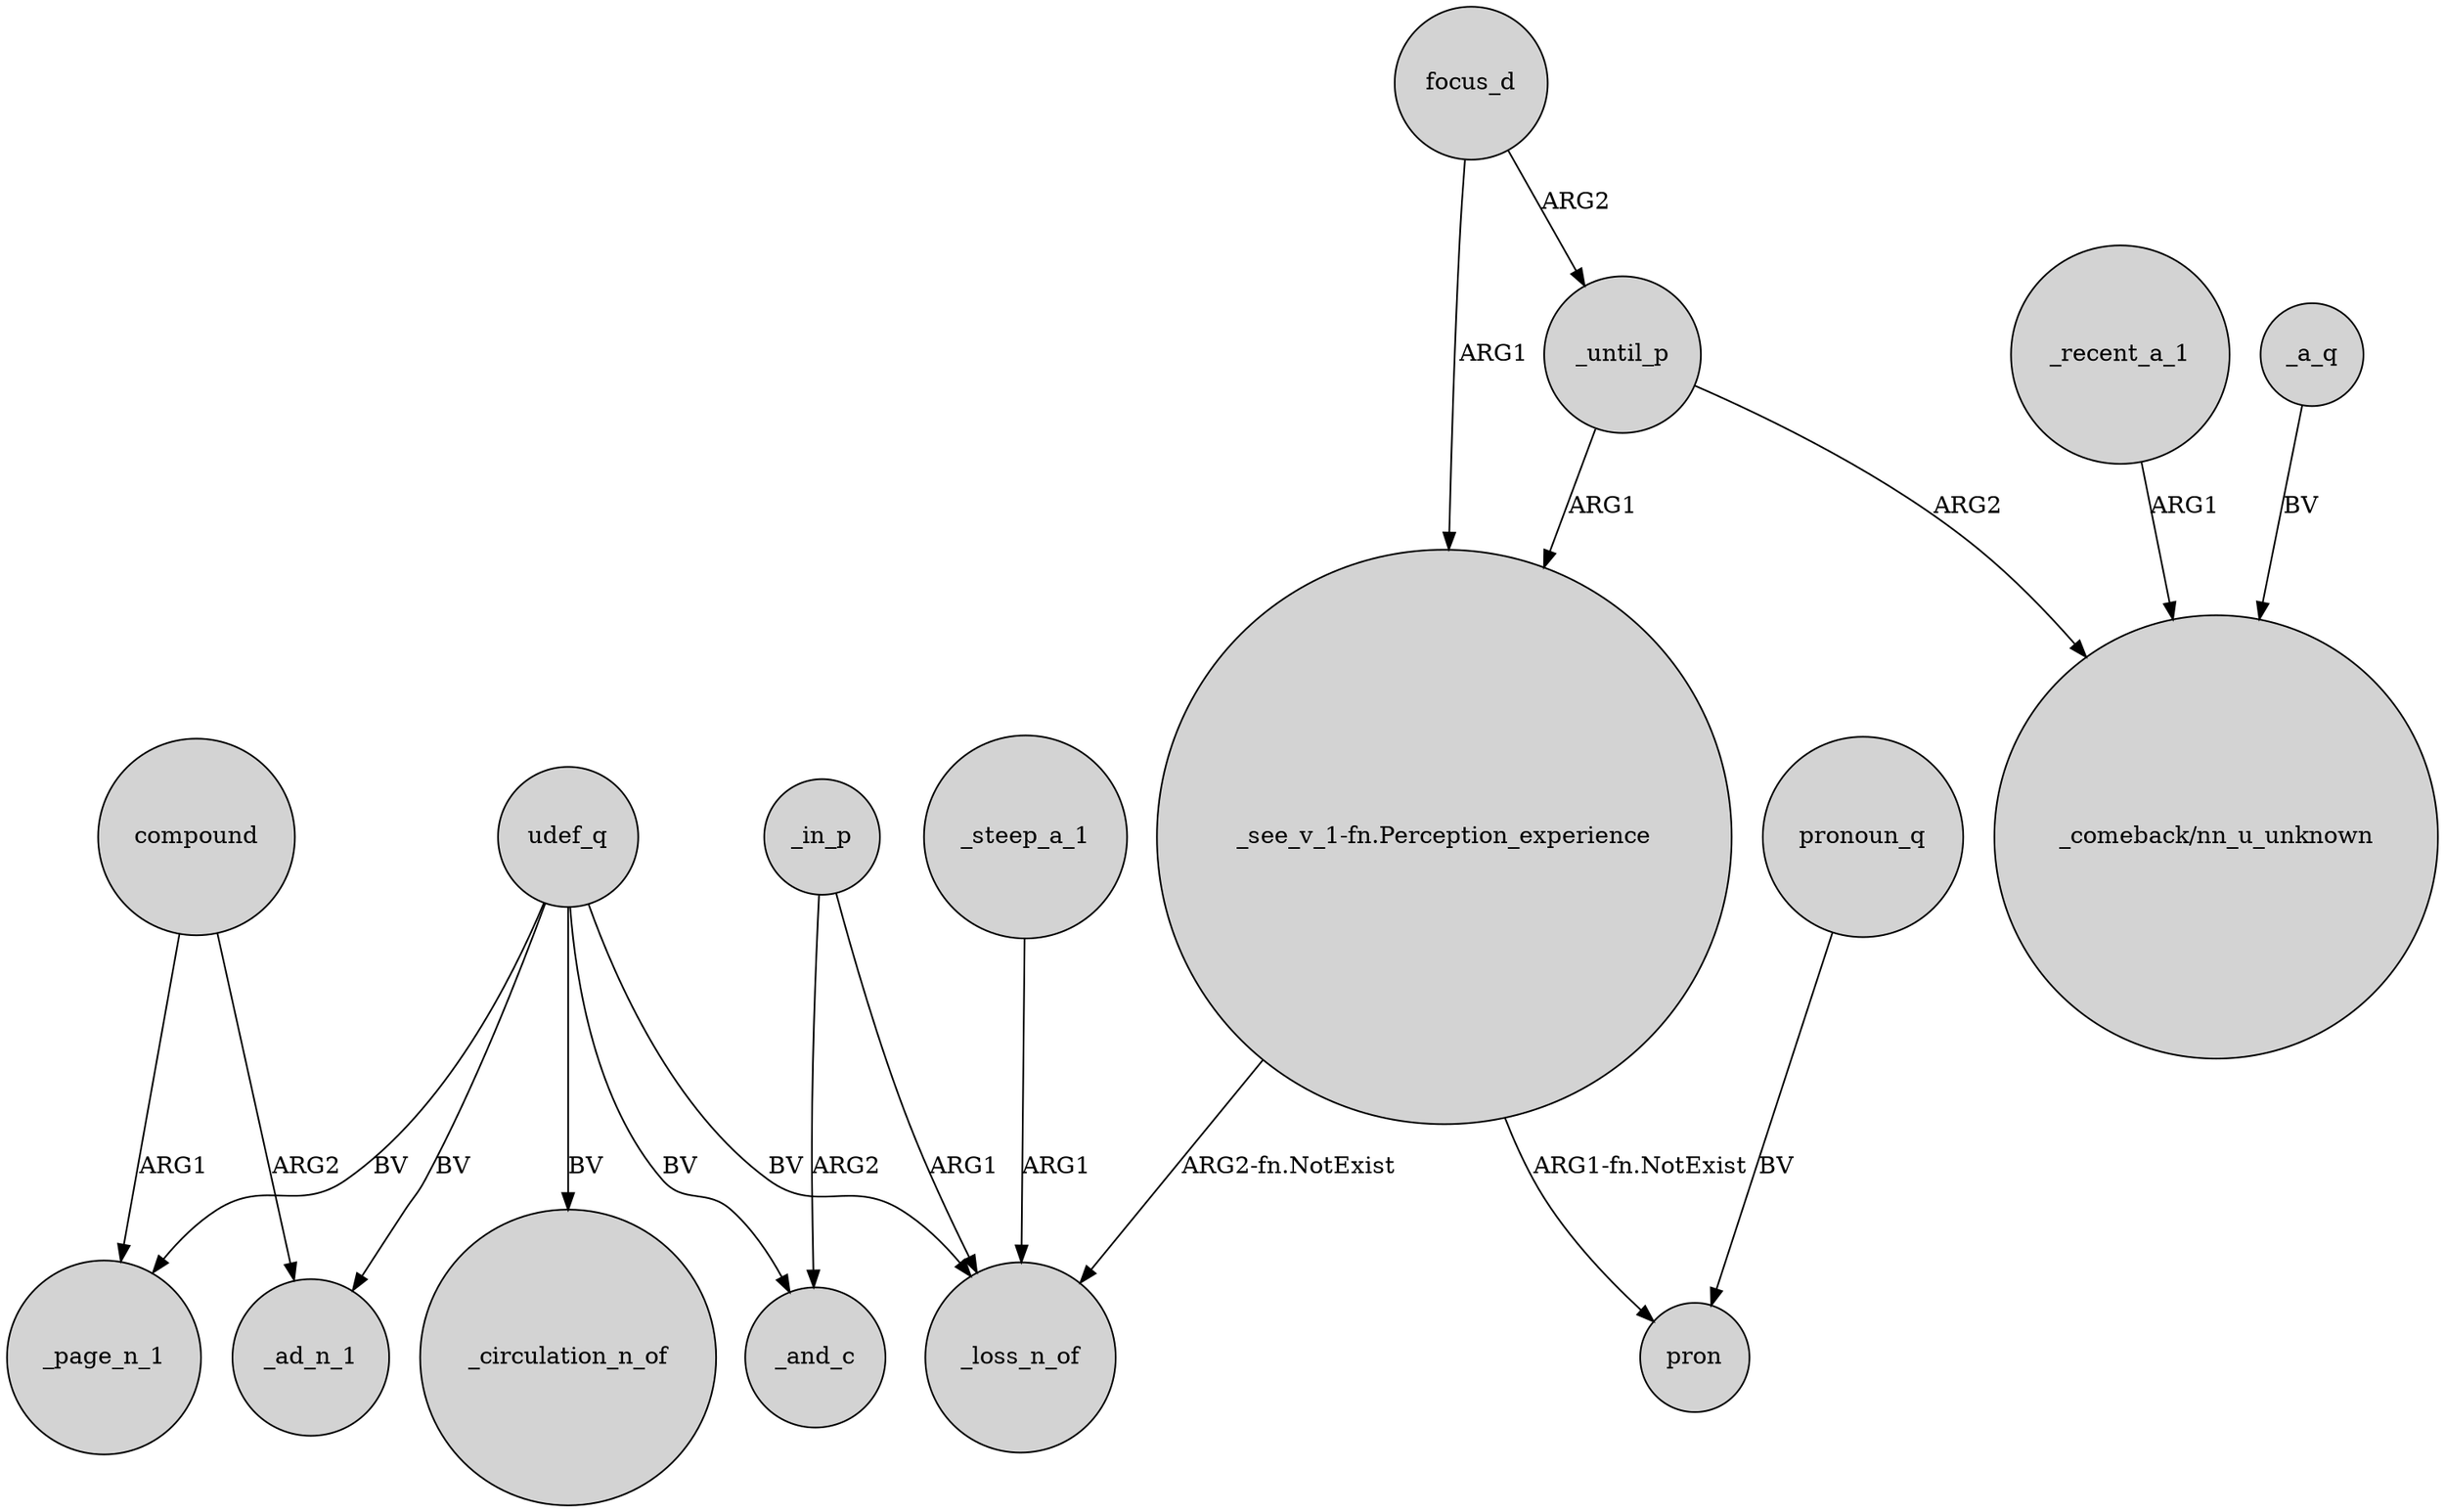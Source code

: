 digraph {
	node [shape=circle style=filled]
	compound -> _page_n_1 [label=ARG1]
	compound -> _ad_n_1 [label=ARG2]
	focus_d -> "_see_v_1-fn.Perception_experience" [label=ARG1]
	_in_p -> _loss_n_of [label=ARG1]
	_until_p -> "_comeback/nn_u_unknown" [label=ARG2]
	_steep_a_1 -> _loss_n_of [label=ARG1]
	udef_q -> _circulation_n_of [label=BV]
	_until_p -> "_see_v_1-fn.Perception_experience" [label=ARG1]
	pronoun_q -> pron [label=BV]
	udef_q -> _ad_n_1 [label=BV]
	"_see_v_1-fn.Perception_experience" -> _loss_n_of [label="ARG2-fn.NotExist"]
	_a_q -> "_comeback/nn_u_unknown" [label=BV]
	"_see_v_1-fn.Perception_experience" -> pron [label="ARG1-fn.NotExist"]
	udef_q -> _and_c [label=BV]
	udef_q -> _page_n_1 [label=BV]
	_in_p -> _and_c [label=ARG2]
	udef_q -> _loss_n_of [label=BV]
	focus_d -> _until_p [label=ARG2]
	_recent_a_1 -> "_comeback/nn_u_unknown" [label=ARG1]
}
